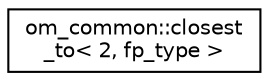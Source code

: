 digraph "Graphical Class Hierarchy"
{
 // LATEX_PDF_SIZE
  edge [fontname="Helvetica",fontsize="10",labelfontname="Helvetica",labelfontsize="10"];
  node [fontname="Helvetica",fontsize="10",shape=record];
  rankdir="LR";
  Node0 [label="om_common::closest\l_to\< 2, fp_type \>",height=0.2,width=0.4,color="black", fillcolor="white", style="filled",URL="$structom__common_1_1closest__to_3_012_00_01fp__type_01_4.html",tooltip=" "];
}
